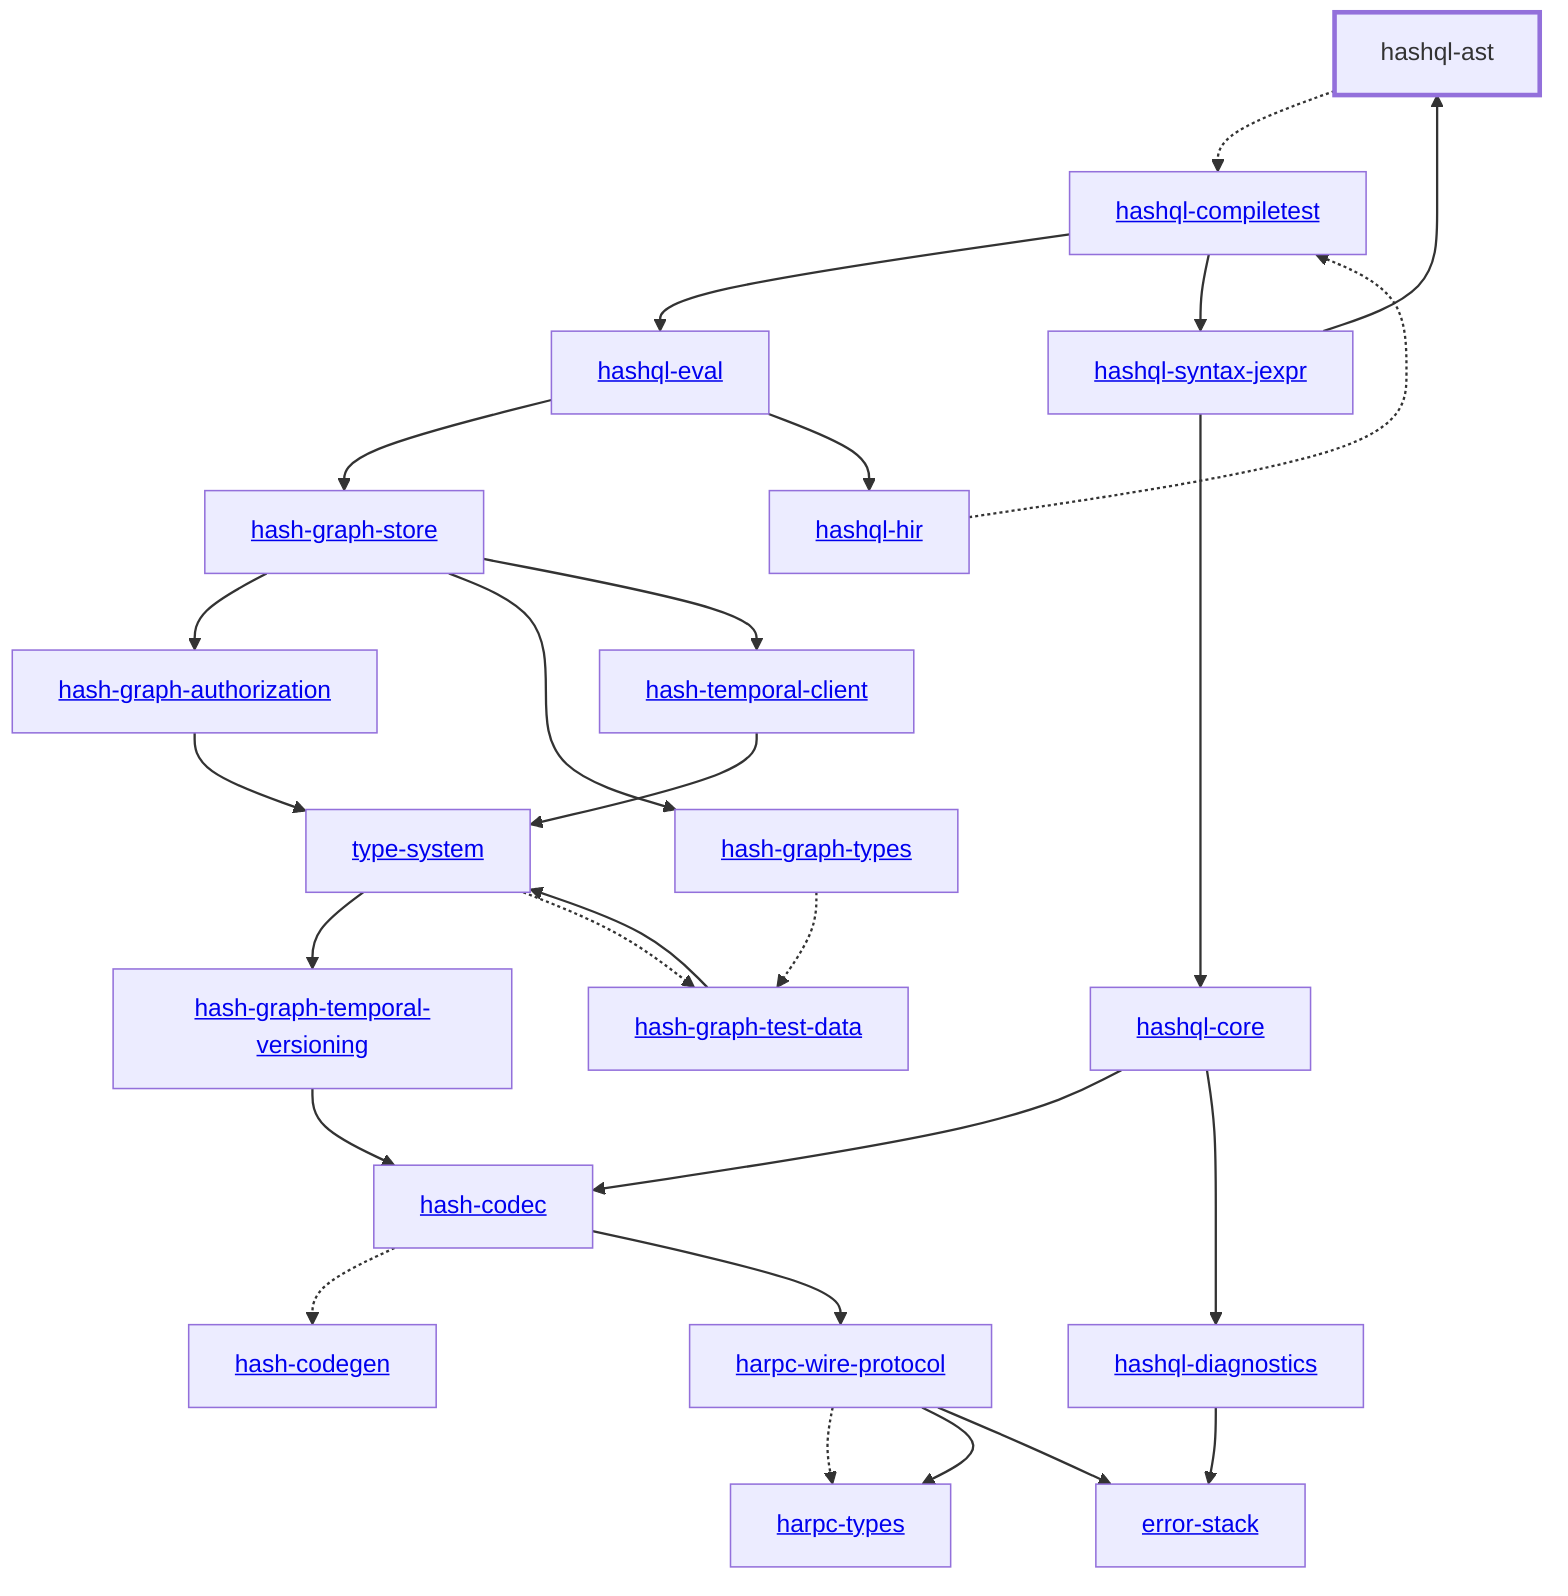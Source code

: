 graph TD
    linkStyle default stroke-width:1.5px
    classDef default stroke-width:1px
    classDef root stroke-width:3px
    classDef dev stroke-width:1px
    classDef build stroke-width:1px
    %% Legend
    %% --> : Normal dependency
    %% -.-> : Dev dependency
    %% ---> : Build dependency
    0[<a href="../type_system/index.html">type-system</a>]
    1[<a href="../hash_codec/index.html">hash-codec</a>]
    2[<a href="../hash_codegen/index.html">hash-codegen</a>]
    3[<a href="../hash_graph_authorization/index.html">hash-graph-authorization</a>]
    4[<a href="../hash_graph_store/index.html">hash-graph-store</a>]
    5[<a href="../hash_graph_temporal_versioning/index.html">hash-graph-temporal-versioning</a>]
    6[<a href="../hash_graph_types/index.html">hash-graph-types</a>]
    7[<a href="../harpc_types/index.html">harpc-types</a>]
    8[<a href="../harpc_wire_protocol/index.html">harpc-wire-protocol</a>]
    9[hashql-ast]
    class 9 root
    10[<a href="../hashql_compiletest/index.html">hashql-compiletest</a>]
    11[<a href="../hashql_core/index.html">hashql-core</a>]
    12[<a href="../hashql_diagnostics/index.html">hashql-diagnostics</a>]
    13[<a href="../hashql_eval/index.html">hashql-eval</a>]
    14[<a href="../hashql_hir/index.html">hashql-hir</a>]
    15[<a href="../hashql_syntax_jexpr/index.html">hashql-syntax-jexpr</a>]
    16[<a href="../hash_temporal_client/index.html">hash-temporal-client</a>]
    17[<a href="../error_stack/index.html">error-stack</a>]
    18[<a href="../hash_graph_test_data/index.html">hash-graph-test-data</a>]
    0 --> 5
    0 -.-> 18
    1 -.-> 2
    1 --> 8
    3 --> 0
    4 --> 3
    4 --> 6
    4 --> 16
    5 --> 1
    6 -.-> 18
    8 -.-> 7
    8 --> 7
    8 --> 17
    9 -.-> 10
    10 --> 13
    10 --> 15
    11 --> 1
    11 --> 12
    12 --> 17
    13 --> 4
    13 --> 14
    14 -.-> 10
    15 --> 9
    15 --> 11
    16 --> 0
    18 --> 0